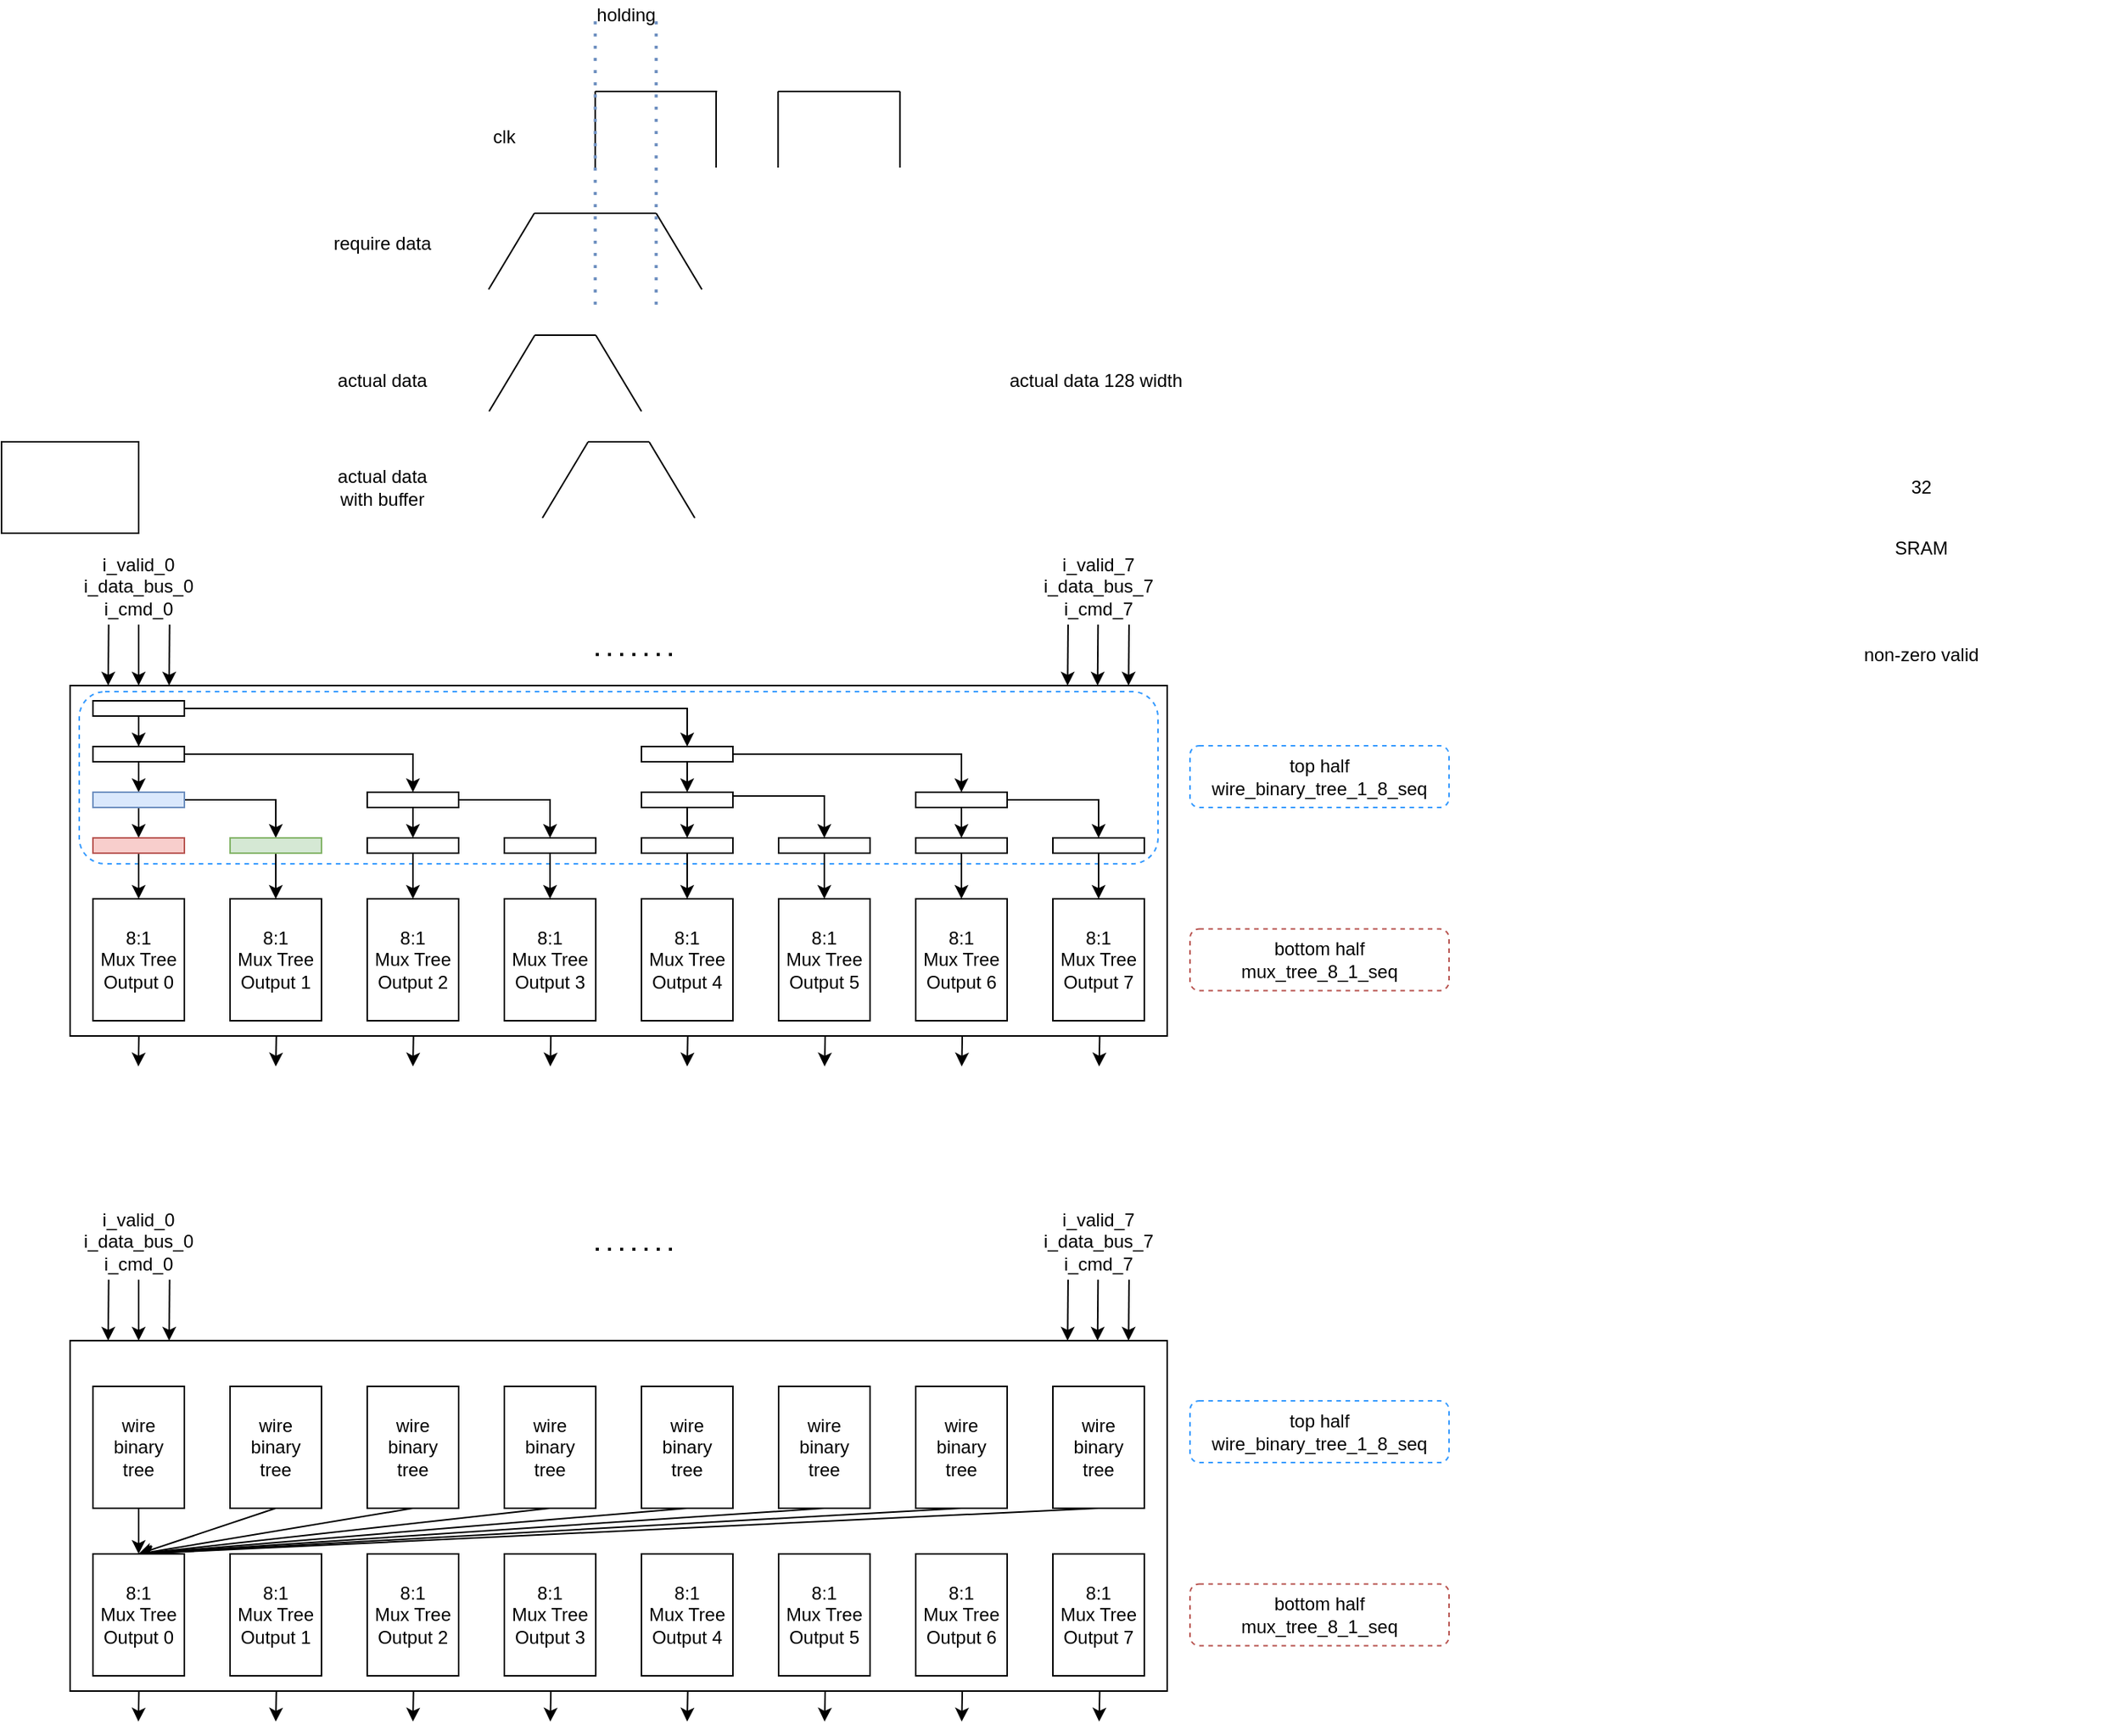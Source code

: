 <mxfile version="14.1.8" type="device"><diagram id="qTymU-8CE_nm2P4dr9qN" name="Page-1"><mxGraphModel dx="981" dy="1635" grid="1" gridSize="10" guides="1" tooltips="1" connect="1" arrows="1" fold="1" page="1" pageScale="1" pageWidth="850" pageHeight="1100" math="0" shadow="0"><root><mxCell id="0"/><mxCell id="1" parent="0"/><mxCell id="sUKqc1PdYbRRpmHrx_IQ-51" value="" style="rounded=0;whiteSpace=wrap;html=1;fillColor=none;" parent="1" vertex="1"><mxGeometry x="65" y="310" width="720" height="230" as="geometry"/></mxCell><mxCell id="sUKqc1PdYbRRpmHrx_IQ-62" value="" style="rounded=1;whiteSpace=wrap;html=1;fillColor=none;dashed=1;strokeColor=#3399FF;" parent="1" vertex="1"><mxGeometry x="71" y="314" width="708" height="113" as="geometry"/></mxCell><mxCell id="sUKqc1PdYbRRpmHrx_IQ-2" style="edgeStyle=orthogonalEdgeStyle;rounded=0;orthogonalLoop=1;jettySize=auto;html=1;entryX=0.5;entryY=0;entryDx=0;entryDy=0;" parent="1" source="sUKqc1PdYbRRpmHrx_IQ-1" target="sUKqc1PdYbRRpmHrx_IQ-3" edge="1"><mxGeometry relative="1" as="geometry"><mxPoint x="110" y="330" as="targetPoint"/></mxGeometry></mxCell><mxCell id="sUKqc1PdYbRRpmHrx_IQ-5" style="edgeStyle=orthogonalEdgeStyle;rounded=0;orthogonalLoop=1;jettySize=auto;html=1;entryX=0.5;entryY=0;entryDx=0;entryDy=0;" parent="1" source="sUKqc1PdYbRRpmHrx_IQ-1" target="sUKqc1PdYbRRpmHrx_IQ-4" edge="1"><mxGeometry relative="1" as="geometry"/></mxCell><mxCell id="sUKqc1PdYbRRpmHrx_IQ-1" value="" style="rounded=0;whiteSpace=wrap;html=1;" parent="1" vertex="1"><mxGeometry x="80" y="320" width="60" height="10" as="geometry"/></mxCell><mxCell id="sUKqc1PdYbRRpmHrx_IQ-22" style="edgeStyle=orthogonalEdgeStyle;rounded=0;orthogonalLoop=1;jettySize=auto;html=1;exitX=0.5;exitY=1;exitDx=0;exitDy=0;entryX=0.5;entryY=0;entryDx=0;entryDy=0;" parent="1" source="sUKqc1PdYbRRpmHrx_IQ-3" target="sUKqc1PdYbRRpmHrx_IQ-6" edge="1"><mxGeometry relative="1" as="geometry"/></mxCell><mxCell id="sUKqc1PdYbRRpmHrx_IQ-23" style="edgeStyle=orthogonalEdgeStyle;rounded=0;orthogonalLoop=1;jettySize=auto;html=1;exitX=1;exitY=0.5;exitDx=0;exitDy=0;entryX=0.5;entryY=0;entryDx=0;entryDy=0;" parent="1" source="sUKqc1PdYbRRpmHrx_IQ-3" target="sUKqc1PdYbRRpmHrx_IQ-10" edge="1"><mxGeometry relative="1" as="geometry"/></mxCell><mxCell id="sUKqc1PdYbRRpmHrx_IQ-3" value="" style="rounded=0;whiteSpace=wrap;html=1;" parent="1" vertex="1"><mxGeometry x="80" y="350" width="60" height="10" as="geometry"/></mxCell><mxCell id="sUKqc1PdYbRRpmHrx_IQ-24" style="edgeStyle=orthogonalEdgeStyle;rounded=0;orthogonalLoop=1;jettySize=auto;html=1;exitX=0.5;exitY=1;exitDx=0;exitDy=0;entryX=0.5;entryY=0;entryDx=0;entryDy=0;" parent="1" source="sUKqc1PdYbRRpmHrx_IQ-4" target="sUKqc1PdYbRRpmHrx_IQ-14" edge="1"><mxGeometry relative="1" as="geometry"/></mxCell><mxCell id="sUKqc1PdYbRRpmHrx_IQ-25" style="edgeStyle=orthogonalEdgeStyle;rounded=0;orthogonalLoop=1;jettySize=auto;html=1;exitX=1;exitY=0.5;exitDx=0;exitDy=0;" parent="1" source="sUKqc1PdYbRRpmHrx_IQ-4" target="sUKqc1PdYbRRpmHrx_IQ-18" edge="1"><mxGeometry relative="1" as="geometry"/></mxCell><mxCell id="sUKqc1PdYbRRpmHrx_IQ-4" value="" style="rounded=0;whiteSpace=wrap;html=1;" parent="1" vertex="1"><mxGeometry x="440" y="350" width="60" height="10" as="geometry"/></mxCell><mxCell id="sUKqc1PdYbRRpmHrx_IQ-26" style="edgeStyle=orthogonalEdgeStyle;rounded=0;orthogonalLoop=1;jettySize=auto;html=1;exitX=0.5;exitY=1;exitDx=0;exitDy=0;entryX=0.5;entryY=0;entryDx=0;entryDy=0;" parent="1" source="sUKqc1PdYbRRpmHrx_IQ-6" target="sUKqc1PdYbRRpmHrx_IQ-7" edge="1"><mxGeometry relative="1" as="geometry"/></mxCell><mxCell id="sUKqc1PdYbRRpmHrx_IQ-27" style="edgeStyle=orthogonalEdgeStyle;rounded=0;orthogonalLoop=1;jettySize=auto;html=1;exitX=1;exitY=0.5;exitDx=0;exitDy=0;entryX=0.5;entryY=0;entryDx=0;entryDy=0;" parent="1" source="sUKqc1PdYbRRpmHrx_IQ-6" target="sUKqc1PdYbRRpmHrx_IQ-9" edge="1"><mxGeometry relative="1" as="geometry"/></mxCell><mxCell id="sUKqc1PdYbRRpmHrx_IQ-6" value="" style="rounded=0;whiteSpace=wrap;html=1;fillColor=#dae8fc;strokeColor=#6c8ebf;" parent="1" vertex="1"><mxGeometry x="80" y="380" width="60" height="10" as="geometry"/></mxCell><mxCell id="sUKqc1PdYbRRpmHrx_IQ-43" style="edgeStyle=orthogonalEdgeStyle;rounded=0;orthogonalLoop=1;jettySize=auto;html=1;exitX=0.5;exitY=1;exitDx=0;exitDy=0;entryX=0.5;entryY=0;entryDx=0;entryDy=0;" parent="1" source="sUKqc1PdYbRRpmHrx_IQ-7" target="sUKqc1PdYbRRpmHrx_IQ-34" edge="1"><mxGeometry relative="1" as="geometry"/></mxCell><mxCell id="sUKqc1PdYbRRpmHrx_IQ-7" value="" style="rounded=0;whiteSpace=wrap;html=1;fillColor=#f8cecc;strokeColor=#b85450;" parent="1" vertex="1"><mxGeometry x="80" y="410" width="60" height="10" as="geometry"/></mxCell><mxCell id="sUKqc1PdYbRRpmHrx_IQ-44" style="edgeStyle=orthogonalEdgeStyle;rounded=0;orthogonalLoop=1;jettySize=auto;html=1;exitX=0.5;exitY=1;exitDx=0;exitDy=0;entryX=0.5;entryY=0;entryDx=0;entryDy=0;" parent="1" source="sUKqc1PdYbRRpmHrx_IQ-9" target="sUKqc1PdYbRRpmHrx_IQ-36" edge="1"><mxGeometry relative="1" as="geometry"/></mxCell><mxCell id="sUKqc1PdYbRRpmHrx_IQ-9" value="" style="rounded=0;whiteSpace=wrap;html=1;fillColor=#d5e8d4;strokeColor=#82b366;" parent="1" vertex="1"><mxGeometry x="170" y="410" width="60" height="10" as="geometry"/></mxCell><mxCell id="sUKqc1PdYbRRpmHrx_IQ-28" style="edgeStyle=orthogonalEdgeStyle;rounded=0;orthogonalLoop=1;jettySize=auto;html=1;exitX=0.5;exitY=1;exitDx=0;exitDy=0;entryX=0.5;entryY=0;entryDx=0;entryDy=0;" parent="1" source="sUKqc1PdYbRRpmHrx_IQ-10" target="sUKqc1PdYbRRpmHrx_IQ-11" edge="1"><mxGeometry relative="1" as="geometry"/></mxCell><mxCell id="sUKqc1PdYbRRpmHrx_IQ-29" style="edgeStyle=orthogonalEdgeStyle;rounded=0;orthogonalLoop=1;jettySize=auto;html=1;exitX=1;exitY=0.5;exitDx=0;exitDy=0;entryX=0.5;entryY=0;entryDx=0;entryDy=0;" parent="1" source="sUKqc1PdYbRRpmHrx_IQ-10" target="sUKqc1PdYbRRpmHrx_IQ-13" edge="1"><mxGeometry relative="1" as="geometry"/></mxCell><mxCell id="sUKqc1PdYbRRpmHrx_IQ-10" value="" style="rounded=0;whiteSpace=wrap;html=1;" parent="1" vertex="1"><mxGeometry x="260" y="380" width="60" height="10" as="geometry"/></mxCell><mxCell id="sUKqc1PdYbRRpmHrx_IQ-45" style="edgeStyle=orthogonalEdgeStyle;rounded=0;orthogonalLoop=1;jettySize=auto;html=1;exitX=0.5;exitY=1;exitDx=0;exitDy=0;entryX=0.5;entryY=0;entryDx=0;entryDy=0;" parent="1" source="sUKqc1PdYbRRpmHrx_IQ-11" target="sUKqc1PdYbRRpmHrx_IQ-37" edge="1"><mxGeometry relative="1" as="geometry"/></mxCell><mxCell id="sUKqc1PdYbRRpmHrx_IQ-11" value="" style="rounded=0;whiteSpace=wrap;html=1;" parent="1" vertex="1"><mxGeometry x="260" y="410" width="60" height="10" as="geometry"/></mxCell><mxCell id="sUKqc1PdYbRRpmHrx_IQ-46" style="edgeStyle=orthogonalEdgeStyle;rounded=0;orthogonalLoop=1;jettySize=auto;html=1;exitX=0.5;exitY=1;exitDx=0;exitDy=0;entryX=0.5;entryY=0;entryDx=0;entryDy=0;" parent="1" source="sUKqc1PdYbRRpmHrx_IQ-13" target="sUKqc1PdYbRRpmHrx_IQ-38" edge="1"><mxGeometry relative="1" as="geometry"/></mxCell><mxCell id="sUKqc1PdYbRRpmHrx_IQ-13" value="" style="rounded=0;whiteSpace=wrap;html=1;" parent="1" vertex="1"><mxGeometry x="350" y="410" width="60" height="10" as="geometry"/></mxCell><mxCell id="sUKqc1PdYbRRpmHrx_IQ-30" style="edgeStyle=orthogonalEdgeStyle;rounded=0;orthogonalLoop=1;jettySize=auto;html=1;exitX=0.5;exitY=1;exitDx=0;exitDy=0;entryX=0.5;entryY=0;entryDx=0;entryDy=0;" parent="1" source="sUKqc1PdYbRRpmHrx_IQ-14" target="sUKqc1PdYbRRpmHrx_IQ-15" edge="1"><mxGeometry relative="1" as="geometry"/></mxCell><mxCell id="sUKqc1PdYbRRpmHrx_IQ-31" style="edgeStyle=orthogonalEdgeStyle;rounded=0;orthogonalLoop=1;jettySize=auto;html=1;exitX=1;exitY=0.25;exitDx=0;exitDy=0;entryX=0.5;entryY=0;entryDx=0;entryDy=0;" parent="1" source="sUKqc1PdYbRRpmHrx_IQ-14" target="sUKqc1PdYbRRpmHrx_IQ-17" edge="1"><mxGeometry relative="1" as="geometry"/></mxCell><mxCell id="sUKqc1PdYbRRpmHrx_IQ-14" value="" style="rounded=0;whiteSpace=wrap;html=1;" parent="1" vertex="1"><mxGeometry x="440" y="380" width="60" height="10" as="geometry"/></mxCell><mxCell id="sUKqc1PdYbRRpmHrx_IQ-47" style="edgeStyle=orthogonalEdgeStyle;rounded=0;orthogonalLoop=1;jettySize=auto;html=1;exitX=0.5;exitY=1;exitDx=0;exitDy=0;entryX=0.5;entryY=0;entryDx=0;entryDy=0;" parent="1" source="sUKqc1PdYbRRpmHrx_IQ-15" target="sUKqc1PdYbRRpmHrx_IQ-39" edge="1"><mxGeometry relative="1" as="geometry"/></mxCell><mxCell id="sUKqc1PdYbRRpmHrx_IQ-15" value="" style="rounded=0;whiteSpace=wrap;html=1;" parent="1" vertex="1"><mxGeometry x="440" y="410" width="60" height="10" as="geometry"/></mxCell><mxCell id="sUKqc1PdYbRRpmHrx_IQ-48" style="edgeStyle=orthogonalEdgeStyle;rounded=0;orthogonalLoop=1;jettySize=auto;html=1;exitX=0.5;exitY=1;exitDx=0;exitDy=0;entryX=0.5;entryY=0;entryDx=0;entryDy=0;" parent="1" source="sUKqc1PdYbRRpmHrx_IQ-17" target="sUKqc1PdYbRRpmHrx_IQ-40" edge="1"><mxGeometry relative="1" as="geometry"/></mxCell><mxCell id="sUKqc1PdYbRRpmHrx_IQ-17" value="" style="rounded=0;whiteSpace=wrap;html=1;" parent="1" vertex="1"><mxGeometry x="530" y="410" width="60" height="10" as="geometry"/></mxCell><mxCell id="sUKqc1PdYbRRpmHrx_IQ-32" style="edgeStyle=orthogonalEdgeStyle;rounded=0;orthogonalLoop=1;jettySize=auto;html=1;exitX=0.5;exitY=1;exitDx=0;exitDy=0;entryX=0.5;entryY=0;entryDx=0;entryDy=0;" parent="1" source="sUKqc1PdYbRRpmHrx_IQ-18" target="sUKqc1PdYbRRpmHrx_IQ-19" edge="1"><mxGeometry relative="1" as="geometry"/></mxCell><mxCell id="sUKqc1PdYbRRpmHrx_IQ-33" style="edgeStyle=orthogonalEdgeStyle;rounded=0;orthogonalLoop=1;jettySize=auto;html=1;exitX=1;exitY=0.5;exitDx=0;exitDy=0;entryX=0.5;entryY=0;entryDx=0;entryDy=0;" parent="1" source="sUKqc1PdYbRRpmHrx_IQ-18" target="sUKqc1PdYbRRpmHrx_IQ-21" edge="1"><mxGeometry relative="1" as="geometry"/></mxCell><mxCell id="sUKqc1PdYbRRpmHrx_IQ-18" value="" style="rounded=0;whiteSpace=wrap;html=1;" parent="1" vertex="1"><mxGeometry x="620" y="380" width="60" height="10" as="geometry"/></mxCell><mxCell id="sUKqc1PdYbRRpmHrx_IQ-49" style="edgeStyle=orthogonalEdgeStyle;rounded=0;orthogonalLoop=1;jettySize=auto;html=1;exitX=0.5;exitY=1;exitDx=0;exitDy=0;entryX=0.5;entryY=0;entryDx=0;entryDy=0;" parent="1" source="sUKqc1PdYbRRpmHrx_IQ-19" target="sUKqc1PdYbRRpmHrx_IQ-41" edge="1"><mxGeometry relative="1" as="geometry"/></mxCell><mxCell id="sUKqc1PdYbRRpmHrx_IQ-19" value="" style="rounded=0;whiteSpace=wrap;html=1;" parent="1" vertex="1"><mxGeometry x="620" y="410" width="60" height="10" as="geometry"/></mxCell><mxCell id="sUKqc1PdYbRRpmHrx_IQ-50" style="edgeStyle=orthogonalEdgeStyle;rounded=0;orthogonalLoop=1;jettySize=auto;html=1;exitX=0.5;exitY=1;exitDx=0;exitDy=0;entryX=0.5;entryY=0;entryDx=0;entryDy=0;" parent="1" source="sUKqc1PdYbRRpmHrx_IQ-21" target="sUKqc1PdYbRRpmHrx_IQ-42" edge="1"><mxGeometry relative="1" as="geometry"/></mxCell><mxCell id="sUKqc1PdYbRRpmHrx_IQ-21" value="" style="rounded=0;whiteSpace=wrap;html=1;" parent="1" vertex="1"><mxGeometry x="710" y="410" width="60" height="10" as="geometry"/></mxCell><mxCell id="sUKqc1PdYbRRpmHrx_IQ-34" value="8:1&lt;br&gt;Mux Tree&lt;br&gt;Output 0" style="rounded=0;whiteSpace=wrap;html=1;" parent="1" vertex="1"><mxGeometry x="80" y="450" width="60" height="80" as="geometry"/></mxCell><mxCell id="sUKqc1PdYbRRpmHrx_IQ-36" value="8:1&lt;br&gt;Mux Tree&lt;br&gt;Output 1" style="rounded=0;whiteSpace=wrap;html=1;" parent="1" vertex="1"><mxGeometry x="170" y="450" width="60" height="80" as="geometry"/></mxCell><mxCell id="sUKqc1PdYbRRpmHrx_IQ-37" value="8:1&lt;br&gt;Mux Tree&lt;br&gt;Output 2" style="rounded=0;whiteSpace=wrap;html=1;" parent="1" vertex="1"><mxGeometry x="260" y="450" width="60" height="80" as="geometry"/></mxCell><mxCell id="sUKqc1PdYbRRpmHrx_IQ-38" value="8:1&lt;br&gt;Mux Tree&lt;br&gt;Output 3" style="rounded=0;whiteSpace=wrap;html=1;" parent="1" vertex="1"><mxGeometry x="350" y="450" width="60" height="80" as="geometry"/></mxCell><mxCell id="sUKqc1PdYbRRpmHrx_IQ-39" value="8:1&lt;br&gt;Mux Tree&lt;br&gt;Output 4" style="rounded=0;whiteSpace=wrap;html=1;" parent="1" vertex="1"><mxGeometry x="440" y="450" width="60" height="80" as="geometry"/></mxCell><mxCell id="sUKqc1PdYbRRpmHrx_IQ-40" value="8:1&lt;br&gt;Mux Tree&lt;br&gt;Output 5" style="rounded=0;whiteSpace=wrap;html=1;" parent="1" vertex="1"><mxGeometry x="530" y="450" width="60" height="80" as="geometry"/></mxCell><mxCell id="sUKqc1PdYbRRpmHrx_IQ-41" value="8:1&lt;br&gt;Mux Tree&lt;br&gt;Output 6" style="rounded=0;whiteSpace=wrap;html=1;" parent="1" vertex="1"><mxGeometry x="620" y="450" width="60" height="80" as="geometry"/></mxCell><mxCell id="sUKqc1PdYbRRpmHrx_IQ-42" value="8:1&lt;br&gt;Mux Tree&lt;br&gt;Output 7" style="rounded=0;whiteSpace=wrap;html=1;" parent="1" vertex="1"><mxGeometry x="710" y="450" width="60" height="80" as="geometry"/></mxCell><mxCell id="sUKqc1PdYbRRpmHrx_IQ-52" value="" style="endArrow=classic;html=1;exitX=0.5;exitY=1;exitDx=0;exitDy=0;" parent="1" source="sUKqc1PdYbRRpmHrx_IQ-59" edge="1"><mxGeometry width="50" height="50" relative="1" as="geometry"><mxPoint x="110" y="268" as="sourcePoint"/><mxPoint x="110" y="310" as="targetPoint"/></mxGeometry></mxCell><mxCell id="sUKqc1PdYbRRpmHrx_IQ-53" value="" style="endArrow=classic;html=1;entryX=0.069;entryY=0;entryDx=0;entryDy=0;entryPerimeter=0;" parent="1" edge="1"><mxGeometry width="50" height="50" relative="1" as="geometry"><mxPoint x="130.32" y="270" as="sourcePoint"/><mxPoint x="130.0" y="310" as="targetPoint"/></mxGeometry></mxCell><mxCell id="sUKqc1PdYbRRpmHrx_IQ-54" value="" style="endArrow=classic;html=1;" parent="1" edge="1"><mxGeometry width="50" height="50" relative="1" as="geometry"><mxPoint x="90.32" y="270" as="sourcePoint"/><mxPoint x="90" y="310" as="targetPoint"/></mxGeometry></mxCell><mxCell id="sUKqc1PdYbRRpmHrx_IQ-55" value="" style="endArrow=none;dashed=1;html=1;dashPattern=1 3;strokeWidth=2;" parent="1" edge="1"><mxGeometry width="50" height="50" relative="1" as="geometry"><mxPoint x="410" y="289.66" as="sourcePoint"/><mxPoint x="460" y="289.66" as="targetPoint"/></mxGeometry></mxCell><mxCell id="sUKqc1PdYbRRpmHrx_IQ-56" value="" style="endArrow=classic;html=1;entryX=0.069;entryY=0;entryDx=0;entryDy=0;entryPerimeter=0;" parent="1" edge="1"><mxGeometry width="50" height="50" relative="1" as="geometry"><mxPoint x="739.66" y="270" as="sourcePoint"/><mxPoint x="739.34" y="310" as="targetPoint"/></mxGeometry></mxCell><mxCell id="sUKqc1PdYbRRpmHrx_IQ-57" value="" style="endArrow=classic;html=1;entryX=0.069;entryY=0;entryDx=0;entryDy=0;entryPerimeter=0;" parent="1" edge="1"><mxGeometry width="50" height="50" relative="1" as="geometry"><mxPoint x="759.98" y="270" as="sourcePoint"/><mxPoint x="759.66" y="310" as="targetPoint"/></mxGeometry></mxCell><mxCell id="sUKqc1PdYbRRpmHrx_IQ-58" value="" style="endArrow=classic;html=1;entryX=0.069;entryY=0;entryDx=0;entryDy=0;entryPerimeter=0;" parent="1" edge="1"><mxGeometry width="50" height="50" relative="1" as="geometry"><mxPoint x="719.98" y="270" as="sourcePoint"/><mxPoint x="719.66" y="310" as="targetPoint"/></mxGeometry></mxCell><mxCell id="sUKqc1PdYbRRpmHrx_IQ-59" value="i_valid_0&lt;br&gt;i_data_bus_0&lt;br&gt;i_cmd_0" style="text;html=1;strokeColor=none;fillColor=none;align=center;verticalAlign=middle;whiteSpace=wrap;rounded=0;" parent="1" vertex="1"><mxGeometry x="70" y="220" width="80" height="50" as="geometry"/></mxCell><mxCell id="sUKqc1PdYbRRpmHrx_IQ-60" value="i_valid_7&lt;br&gt;i_data_bus_7&lt;br&gt;i_cmd_7" style="text;html=1;strokeColor=none;fillColor=none;align=center;verticalAlign=middle;whiteSpace=wrap;rounded=0;" parent="1" vertex="1"><mxGeometry x="700" y="220" width="80" height="50" as="geometry"/></mxCell><mxCell id="sUKqc1PdYbRRpmHrx_IQ-64" value="top half&lt;br&gt;wire_binary_tree_1_8_seq" style="rounded=1;whiteSpace=wrap;html=1;dashed=1;strokeColor=#3399FF;fillColor=none;" parent="1" vertex="1"><mxGeometry x="800" y="349.5" width="170" height="40.5" as="geometry"/></mxCell><mxCell id="sUKqc1PdYbRRpmHrx_IQ-65" value="bottom half&lt;br&gt;mux_tree_8_1_seq" style="rounded=1;whiteSpace=wrap;html=1;dashed=1;strokeColor=#b85450;fillColor=none;" parent="1" vertex="1"><mxGeometry x="800" y="469.75" width="170" height="40.5" as="geometry"/></mxCell><mxCell id="sUKqc1PdYbRRpmHrx_IQ-67" value="" style="endArrow=classic;html=1;exitX=0.188;exitY=1;exitDx=0;exitDy=0;exitPerimeter=0;" parent="1" source="sUKqc1PdYbRRpmHrx_IQ-51" edge="1"><mxGeometry width="50" height="50" relative="1" as="geometry"><mxPoint x="200" y="550" as="sourcePoint"/><mxPoint x="200" y="560" as="targetPoint"/></mxGeometry></mxCell><mxCell id="sUKqc1PdYbRRpmHrx_IQ-71" value="" style="endArrow=classic;html=1;exitX=0.188;exitY=1;exitDx=0;exitDy=0;exitPerimeter=0;" parent="1" edge="1"><mxGeometry width="50" height="50" relative="1" as="geometry"><mxPoint x="110.18" y="540" as="sourcePoint"/><mxPoint x="109.82" y="560" as="targetPoint"/></mxGeometry></mxCell><mxCell id="sUKqc1PdYbRRpmHrx_IQ-72" value="" style="endArrow=classic;html=1;exitX=0.188;exitY=1;exitDx=0;exitDy=0;exitPerimeter=0;" parent="1" edge="1"><mxGeometry width="50" height="50" relative="1" as="geometry"><mxPoint x="380.54" y="540" as="sourcePoint"/><mxPoint x="380.18" y="560" as="targetPoint"/></mxGeometry></mxCell><mxCell id="sUKqc1PdYbRRpmHrx_IQ-73" value="" style="endArrow=classic;html=1;exitX=0.188;exitY=1;exitDx=0;exitDy=0;exitPerimeter=0;" parent="1" edge="1"><mxGeometry width="50" height="50" relative="1" as="geometry"><mxPoint x="290.36" y="540" as="sourcePoint"/><mxPoint x="290.0" y="560" as="targetPoint"/></mxGeometry></mxCell><mxCell id="sUKqc1PdYbRRpmHrx_IQ-74" value="" style="endArrow=classic;html=1;exitX=0.188;exitY=1;exitDx=0;exitDy=0;exitPerimeter=0;" parent="1" edge="1"><mxGeometry width="50" height="50" relative="1" as="geometry"><mxPoint x="560.54" y="540" as="sourcePoint"/><mxPoint x="560.18" y="560" as="targetPoint"/></mxGeometry></mxCell><mxCell id="sUKqc1PdYbRRpmHrx_IQ-75" value="" style="endArrow=classic;html=1;exitX=0.188;exitY=1;exitDx=0;exitDy=0;exitPerimeter=0;" parent="1" edge="1"><mxGeometry width="50" height="50" relative="1" as="geometry"><mxPoint x="470.36" y="540" as="sourcePoint"/><mxPoint x="470.0" y="560" as="targetPoint"/></mxGeometry></mxCell><mxCell id="sUKqc1PdYbRRpmHrx_IQ-76" value="" style="endArrow=classic;html=1;exitX=0.188;exitY=1;exitDx=0;exitDy=0;exitPerimeter=0;" parent="1" edge="1"><mxGeometry width="50" height="50" relative="1" as="geometry"><mxPoint x="740.72" y="540" as="sourcePoint"/><mxPoint x="740.36" y="560" as="targetPoint"/></mxGeometry></mxCell><mxCell id="sUKqc1PdYbRRpmHrx_IQ-77" value="" style="endArrow=classic;html=1;exitX=0.188;exitY=1;exitDx=0;exitDy=0;exitPerimeter=0;" parent="1" edge="1"><mxGeometry width="50" height="50" relative="1" as="geometry"><mxPoint x="650.54" y="540" as="sourcePoint"/><mxPoint x="650.18" y="560" as="targetPoint"/></mxGeometry></mxCell><mxCell id="sUKqc1PdYbRRpmHrx_IQ-78" value="" style="rounded=0;whiteSpace=wrap;html=1;fillColor=none;" parent="1" vertex="1"><mxGeometry x="65" y="740" width="720" height="230" as="geometry"/></mxCell><mxCell id="sUKqc1PdYbRRpmHrx_IQ-92" style="edgeStyle=orthogonalEdgeStyle;rounded=0;orthogonalLoop=1;jettySize=auto;html=1;exitX=0.5;exitY=1;exitDx=0;exitDy=0;entryX=0.5;entryY=0;entryDx=0;entryDy=0;" parent="1" target="sUKqc1PdYbRRpmHrx_IQ-117" edge="1"><mxGeometry relative="1" as="geometry"><mxPoint x="110" y="850" as="sourcePoint"/></mxGeometry></mxCell><mxCell id="sUKqc1PdYbRRpmHrx_IQ-94" style="rounded=0;orthogonalLoop=1;jettySize=auto;html=1;exitX=0.5;exitY=1;exitDx=0;exitDy=0;entryX=0.5;entryY=0;entryDx=0;entryDy=0;" parent="1" target="sUKqc1PdYbRRpmHrx_IQ-117" edge="1"><mxGeometry relative="1" as="geometry"><mxPoint x="200" y="850" as="sourcePoint"/></mxGeometry></mxCell><mxCell id="sUKqc1PdYbRRpmHrx_IQ-99" style="rounded=0;orthogonalLoop=1;jettySize=auto;html=1;exitX=0.5;exitY=1;exitDx=0;exitDy=0;entryX=0.5;entryY=0;entryDx=0;entryDy=0;" parent="1" target="sUKqc1PdYbRRpmHrx_IQ-117" edge="1"><mxGeometry relative="1" as="geometry"><mxPoint x="290" y="850" as="sourcePoint"/></mxGeometry></mxCell><mxCell id="sUKqc1PdYbRRpmHrx_IQ-101" style="rounded=0;orthogonalLoop=1;jettySize=auto;html=1;exitX=0.5;exitY=1;exitDx=0;exitDy=0;entryX=0.5;entryY=0;entryDx=0;entryDy=0;" parent="1" target="sUKqc1PdYbRRpmHrx_IQ-117" edge="1"><mxGeometry relative="1" as="geometry"><mxPoint x="380" y="850" as="sourcePoint"/></mxGeometry></mxCell><mxCell id="sUKqc1PdYbRRpmHrx_IQ-106" style="rounded=0;orthogonalLoop=1;jettySize=auto;html=1;exitX=0.5;exitY=1;exitDx=0;exitDy=0;entryX=0.5;entryY=0;entryDx=0;entryDy=0;" parent="1" target="sUKqc1PdYbRRpmHrx_IQ-117" edge="1"><mxGeometry relative="1" as="geometry"><mxPoint x="470" y="850" as="sourcePoint"/></mxGeometry></mxCell><mxCell id="sUKqc1PdYbRRpmHrx_IQ-108" style="rounded=0;orthogonalLoop=1;jettySize=auto;html=1;exitX=0.5;exitY=1;exitDx=0;exitDy=0;entryX=0.5;entryY=0;entryDx=0;entryDy=0;" parent="1" target="sUKqc1PdYbRRpmHrx_IQ-117" edge="1"><mxGeometry relative="1" as="geometry"><mxPoint x="560" y="850" as="sourcePoint"/></mxGeometry></mxCell><mxCell id="sUKqc1PdYbRRpmHrx_IQ-113" style="rounded=0;orthogonalLoop=1;jettySize=auto;html=1;exitX=0.5;exitY=1;exitDx=0;exitDy=0;entryX=0.5;entryY=0;entryDx=0;entryDy=0;" parent="1" target="sUKqc1PdYbRRpmHrx_IQ-117" edge="1"><mxGeometry relative="1" as="geometry"><mxPoint x="650" y="850" as="sourcePoint"/></mxGeometry></mxCell><mxCell id="sUKqc1PdYbRRpmHrx_IQ-115" style="rounded=0;orthogonalLoop=1;jettySize=auto;html=1;exitX=0.5;exitY=1;exitDx=0;exitDy=0;entryX=0.5;entryY=0;entryDx=0;entryDy=0;" parent="1" target="sUKqc1PdYbRRpmHrx_IQ-117" edge="1"><mxGeometry relative="1" as="geometry"><mxPoint x="740" y="850" as="sourcePoint"/></mxGeometry></mxCell><mxCell id="sUKqc1PdYbRRpmHrx_IQ-117" value="8:1&lt;br&gt;Mux Tree&lt;br&gt;Output 0" style="rounded=0;whiteSpace=wrap;html=1;" parent="1" vertex="1"><mxGeometry x="80" y="880" width="60" height="80" as="geometry"/></mxCell><mxCell id="sUKqc1PdYbRRpmHrx_IQ-118" value="8:1&lt;br&gt;Mux Tree&lt;br&gt;Output 1" style="rounded=0;whiteSpace=wrap;html=1;" parent="1" vertex="1"><mxGeometry x="170" y="880" width="60" height="80" as="geometry"/></mxCell><mxCell id="sUKqc1PdYbRRpmHrx_IQ-119" value="8:1&lt;br&gt;Mux Tree&lt;br&gt;Output 2" style="rounded=0;whiteSpace=wrap;html=1;" parent="1" vertex="1"><mxGeometry x="260" y="880" width="60" height="80" as="geometry"/></mxCell><mxCell id="sUKqc1PdYbRRpmHrx_IQ-120" value="8:1&lt;br&gt;Mux Tree&lt;br&gt;Output 3" style="rounded=0;whiteSpace=wrap;html=1;" parent="1" vertex="1"><mxGeometry x="350" y="880" width="60" height="80" as="geometry"/></mxCell><mxCell id="sUKqc1PdYbRRpmHrx_IQ-121" value="8:1&lt;br&gt;Mux Tree&lt;br&gt;Output 4" style="rounded=0;whiteSpace=wrap;html=1;" parent="1" vertex="1"><mxGeometry x="440" y="880" width="60" height="80" as="geometry"/></mxCell><mxCell id="sUKqc1PdYbRRpmHrx_IQ-122" value="8:1&lt;br&gt;Mux Tree&lt;br&gt;Output 5" style="rounded=0;whiteSpace=wrap;html=1;" parent="1" vertex="1"><mxGeometry x="530" y="880" width="60" height="80" as="geometry"/></mxCell><mxCell id="sUKqc1PdYbRRpmHrx_IQ-123" value="8:1&lt;br&gt;Mux Tree&lt;br&gt;Output 6" style="rounded=0;whiteSpace=wrap;html=1;" parent="1" vertex="1"><mxGeometry x="620" y="880" width="60" height="80" as="geometry"/></mxCell><mxCell id="sUKqc1PdYbRRpmHrx_IQ-124" value="8:1&lt;br&gt;Mux Tree&lt;br&gt;Output 7" style="rounded=0;whiteSpace=wrap;html=1;" parent="1" vertex="1"><mxGeometry x="710" y="880" width="60" height="80" as="geometry"/></mxCell><mxCell id="sUKqc1PdYbRRpmHrx_IQ-125" value="" style="endArrow=classic;html=1;exitX=0.5;exitY=1;exitDx=0;exitDy=0;" parent="1" source="sUKqc1PdYbRRpmHrx_IQ-132" edge="1"><mxGeometry width="50" height="50" relative="1" as="geometry"><mxPoint x="110" y="698" as="sourcePoint"/><mxPoint x="110" y="740" as="targetPoint"/></mxGeometry></mxCell><mxCell id="sUKqc1PdYbRRpmHrx_IQ-126" value="" style="endArrow=classic;html=1;entryX=0.069;entryY=0;entryDx=0;entryDy=0;entryPerimeter=0;" parent="1" edge="1"><mxGeometry width="50" height="50" relative="1" as="geometry"><mxPoint x="130.32" y="700" as="sourcePoint"/><mxPoint x="130" y="740" as="targetPoint"/></mxGeometry></mxCell><mxCell id="sUKqc1PdYbRRpmHrx_IQ-127" value="" style="endArrow=classic;html=1;" parent="1" edge="1"><mxGeometry width="50" height="50" relative="1" as="geometry"><mxPoint x="90.32" y="700" as="sourcePoint"/><mxPoint x="90" y="740" as="targetPoint"/></mxGeometry></mxCell><mxCell id="sUKqc1PdYbRRpmHrx_IQ-128" value="" style="endArrow=none;dashed=1;html=1;dashPattern=1 3;strokeWidth=2;" parent="1" edge="1"><mxGeometry width="50" height="50" relative="1" as="geometry"><mxPoint x="410" y="680" as="sourcePoint"/><mxPoint x="460" y="680" as="targetPoint"/></mxGeometry></mxCell><mxCell id="sUKqc1PdYbRRpmHrx_IQ-129" value="" style="endArrow=classic;html=1;entryX=0.069;entryY=0;entryDx=0;entryDy=0;entryPerimeter=0;" parent="1" edge="1"><mxGeometry width="50" height="50" relative="1" as="geometry"><mxPoint x="739.66" y="700" as="sourcePoint"/><mxPoint x="739.34" y="740" as="targetPoint"/></mxGeometry></mxCell><mxCell id="sUKqc1PdYbRRpmHrx_IQ-130" value="" style="endArrow=classic;html=1;entryX=0.069;entryY=0;entryDx=0;entryDy=0;entryPerimeter=0;" parent="1" edge="1"><mxGeometry width="50" height="50" relative="1" as="geometry"><mxPoint x="759.98" y="700" as="sourcePoint"/><mxPoint x="759.66" y="740" as="targetPoint"/></mxGeometry></mxCell><mxCell id="sUKqc1PdYbRRpmHrx_IQ-131" value="" style="endArrow=classic;html=1;entryX=0.069;entryY=0;entryDx=0;entryDy=0;entryPerimeter=0;" parent="1" edge="1"><mxGeometry width="50" height="50" relative="1" as="geometry"><mxPoint x="719.98" y="700" as="sourcePoint"/><mxPoint x="719.66" y="740" as="targetPoint"/></mxGeometry></mxCell><mxCell id="sUKqc1PdYbRRpmHrx_IQ-132" value="i_valid_0&lt;br&gt;i_data_bus_0&lt;br&gt;i_cmd_0" style="text;html=1;strokeColor=none;fillColor=none;align=center;verticalAlign=middle;whiteSpace=wrap;rounded=0;" parent="1" vertex="1"><mxGeometry x="70" y="650" width="80" height="50" as="geometry"/></mxCell><mxCell id="sUKqc1PdYbRRpmHrx_IQ-133" value="i_valid_7&lt;br&gt;i_data_bus_7&lt;br&gt;i_cmd_7" style="text;html=1;strokeColor=none;fillColor=none;align=center;verticalAlign=middle;whiteSpace=wrap;rounded=0;" parent="1" vertex="1"><mxGeometry x="700" y="650" width="80" height="50" as="geometry"/></mxCell><mxCell id="sUKqc1PdYbRRpmHrx_IQ-134" value="top half&lt;br&gt;wire_binary_tree_1_8_seq" style="rounded=1;whiteSpace=wrap;html=1;dashed=1;strokeColor=#3399FF;fillColor=none;" parent="1" vertex="1"><mxGeometry x="800" y="779.5" width="170" height="40.5" as="geometry"/></mxCell><mxCell id="sUKqc1PdYbRRpmHrx_IQ-135" value="bottom half&lt;br&gt;mux_tree_8_1_seq" style="rounded=1;whiteSpace=wrap;html=1;dashed=1;strokeColor=#b85450;fillColor=none;" parent="1" vertex="1"><mxGeometry x="800" y="899.75" width="170" height="40.5" as="geometry"/></mxCell><mxCell id="sUKqc1PdYbRRpmHrx_IQ-136" value="" style="endArrow=classic;html=1;exitX=0.188;exitY=1;exitDx=0;exitDy=0;exitPerimeter=0;" parent="1" source="sUKqc1PdYbRRpmHrx_IQ-78" edge="1"><mxGeometry width="50" height="50" relative="1" as="geometry"><mxPoint x="200" y="980" as="sourcePoint"/><mxPoint x="200" y="990" as="targetPoint"/></mxGeometry></mxCell><mxCell id="sUKqc1PdYbRRpmHrx_IQ-137" value="" style="endArrow=classic;html=1;exitX=0.188;exitY=1;exitDx=0;exitDy=0;exitPerimeter=0;" parent="1" edge="1"><mxGeometry width="50" height="50" relative="1" as="geometry"><mxPoint x="110.18" y="970" as="sourcePoint"/><mxPoint x="109.82" y="990" as="targetPoint"/></mxGeometry></mxCell><mxCell id="sUKqc1PdYbRRpmHrx_IQ-138" value="" style="endArrow=classic;html=1;exitX=0.188;exitY=1;exitDx=0;exitDy=0;exitPerimeter=0;" parent="1" edge="1"><mxGeometry width="50" height="50" relative="1" as="geometry"><mxPoint x="380.54" y="970" as="sourcePoint"/><mxPoint x="380.18" y="990" as="targetPoint"/></mxGeometry></mxCell><mxCell id="sUKqc1PdYbRRpmHrx_IQ-139" value="" style="endArrow=classic;html=1;exitX=0.188;exitY=1;exitDx=0;exitDy=0;exitPerimeter=0;" parent="1" edge="1"><mxGeometry width="50" height="50" relative="1" as="geometry"><mxPoint x="290.36" y="970" as="sourcePoint"/><mxPoint x="290" y="990" as="targetPoint"/></mxGeometry></mxCell><mxCell id="sUKqc1PdYbRRpmHrx_IQ-140" value="" style="endArrow=classic;html=1;exitX=0.188;exitY=1;exitDx=0;exitDy=0;exitPerimeter=0;" parent="1" edge="1"><mxGeometry width="50" height="50" relative="1" as="geometry"><mxPoint x="560.54" y="970" as="sourcePoint"/><mxPoint x="560.18" y="990" as="targetPoint"/></mxGeometry></mxCell><mxCell id="sUKqc1PdYbRRpmHrx_IQ-141" value="" style="endArrow=classic;html=1;exitX=0.188;exitY=1;exitDx=0;exitDy=0;exitPerimeter=0;" parent="1" edge="1"><mxGeometry width="50" height="50" relative="1" as="geometry"><mxPoint x="470.36" y="970" as="sourcePoint"/><mxPoint x="470" y="990" as="targetPoint"/></mxGeometry></mxCell><mxCell id="sUKqc1PdYbRRpmHrx_IQ-142" value="" style="endArrow=classic;html=1;exitX=0.188;exitY=1;exitDx=0;exitDy=0;exitPerimeter=0;" parent="1" edge="1"><mxGeometry width="50" height="50" relative="1" as="geometry"><mxPoint x="740.72" y="970" as="sourcePoint"/><mxPoint x="740.36" y="990" as="targetPoint"/></mxGeometry></mxCell><mxCell id="sUKqc1PdYbRRpmHrx_IQ-143" value="" style="endArrow=classic;html=1;exitX=0.188;exitY=1;exitDx=0;exitDy=0;exitPerimeter=0;" parent="1" edge="1"><mxGeometry width="50" height="50" relative="1" as="geometry"><mxPoint x="650.54" y="970" as="sourcePoint"/><mxPoint x="650.18" y="990" as="targetPoint"/></mxGeometry></mxCell><mxCell id="sUKqc1PdYbRRpmHrx_IQ-144" value="wire&lt;br&gt;binary&lt;br&gt;tree" style="rounded=0;whiteSpace=wrap;html=1;" parent="1" vertex="1"><mxGeometry x="80" y="770" width="60" height="80" as="geometry"/></mxCell><mxCell id="sUKqc1PdYbRRpmHrx_IQ-145" value="wire&lt;br&gt;binary&lt;br&gt;tree" style="rounded=0;whiteSpace=wrap;html=1;" parent="1" vertex="1"><mxGeometry x="170" y="770" width="60" height="80" as="geometry"/></mxCell><mxCell id="sUKqc1PdYbRRpmHrx_IQ-146" value="wire&lt;br&gt;binary&lt;br&gt;tree" style="rounded=0;whiteSpace=wrap;html=1;" parent="1" vertex="1"><mxGeometry x="260" y="770" width="60" height="80" as="geometry"/></mxCell><mxCell id="sUKqc1PdYbRRpmHrx_IQ-147" value="wire&lt;br&gt;binary&lt;br&gt;tree" style="rounded=0;whiteSpace=wrap;html=1;" parent="1" vertex="1"><mxGeometry x="350" y="770" width="60" height="80" as="geometry"/></mxCell><mxCell id="sUKqc1PdYbRRpmHrx_IQ-148" value="wire&lt;br&gt;binary&lt;br&gt;tree" style="rounded=0;whiteSpace=wrap;html=1;" parent="1" vertex="1"><mxGeometry x="440" y="770" width="60" height="80" as="geometry"/></mxCell><mxCell id="sUKqc1PdYbRRpmHrx_IQ-149" value="wire&lt;br&gt;binary&lt;br&gt;tree" style="rounded=0;whiteSpace=wrap;html=1;" parent="1" vertex="1"><mxGeometry x="530" y="770" width="60" height="80" as="geometry"/></mxCell><mxCell id="sUKqc1PdYbRRpmHrx_IQ-150" value="wire&lt;br&gt;binary&lt;br&gt;tree" style="rounded=0;whiteSpace=wrap;html=1;" parent="1" vertex="1"><mxGeometry x="620" y="770" width="60" height="80" as="geometry"/></mxCell><mxCell id="sUKqc1PdYbRRpmHrx_IQ-151" value="wire&lt;br&gt;binary&lt;br&gt;tree" style="rounded=0;whiteSpace=wrap;html=1;" parent="1" vertex="1"><mxGeometry x="710" y="770" width="60" height="80" as="geometry"/></mxCell><mxCell id="gVHDsPJpxDOvdTUr6kDi-1" value="32" style="text;html=1;strokeColor=none;fillColor=none;align=center;verticalAlign=middle;whiteSpace=wrap;rounded=0;" vertex="1" parent="1"><mxGeometry x="1150" y="170" width="260" height="20" as="geometry"/></mxCell><mxCell id="gVHDsPJpxDOvdTUr6kDi-2" value="SRAM" style="text;html=1;strokeColor=none;fillColor=none;align=center;verticalAlign=middle;whiteSpace=wrap;rounded=0;" vertex="1" parent="1"><mxGeometry x="1150" y="210" width="260" height="20" as="geometry"/></mxCell><mxCell id="gVHDsPJpxDOvdTUr6kDi-3" value="non-zero valid" style="text;html=1;strokeColor=none;fillColor=none;align=center;verticalAlign=middle;whiteSpace=wrap;rounded=0;" vertex="1" parent="1"><mxGeometry x="1150" y="280" width="260" height="20" as="geometry"/></mxCell><mxCell id="gVHDsPJpxDOvdTUr6kDi-4" value="" style="rounded=0;whiteSpace=wrap;html=1;" vertex="1" parent="1"><mxGeometry x="20" y="150" width="90" height="60" as="geometry"/></mxCell><mxCell id="gVHDsPJpxDOvdTUr6kDi-5" value="" style="endArrow=none;html=1;" edge="1" parent="1"><mxGeometry width="50" height="50" relative="1" as="geometry"><mxPoint x="409.66" y="-30" as="sourcePoint"/><mxPoint x="409.66" y="-80" as="targetPoint"/></mxGeometry></mxCell><mxCell id="gVHDsPJpxDOvdTUr6kDi-6" value="" style="endArrow=none;html=1;" edge="1" parent="1"><mxGeometry width="50" height="50" relative="1" as="geometry"><mxPoint x="409.66" y="-80" as="sourcePoint"/><mxPoint x="489.66" y="-80" as="targetPoint"/></mxGeometry></mxCell><mxCell id="gVHDsPJpxDOvdTUr6kDi-7" value="" style="endArrow=none;html=1;" edge="1" parent="1"><mxGeometry width="50" height="50" relative="1" as="geometry"><mxPoint x="488.97" y="-30" as="sourcePoint"/><mxPoint x="488.97" y="-80" as="targetPoint"/></mxGeometry></mxCell><mxCell id="gVHDsPJpxDOvdTUr6kDi-8" value="" style="endArrow=none;html=1;" edge="1" parent="1"><mxGeometry width="50" height="50" relative="1" as="geometry"><mxPoint x="529.66" y="-30" as="sourcePoint"/><mxPoint x="529.66" y="-80" as="targetPoint"/></mxGeometry></mxCell><mxCell id="gVHDsPJpxDOvdTUr6kDi-9" value="" style="endArrow=none;html=1;" edge="1" parent="1"><mxGeometry width="50" height="50" relative="1" as="geometry"><mxPoint x="529.66" y="-80" as="sourcePoint"/><mxPoint x="609.66" y="-80" as="targetPoint"/></mxGeometry></mxCell><mxCell id="gVHDsPJpxDOvdTUr6kDi-10" value="" style="endArrow=none;html=1;" edge="1" parent="1"><mxGeometry width="50" height="50" relative="1" as="geometry"><mxPoint x="609.66" y="-30" as="sourcePoint"/><mxPoint x="609.66" y="-80" as="targetPoint"/></mxGeometry></mxCell><mxCell id="gVHDsPJpxDOvdTUr6kDi-11" value="clk" style="text;html=1;strokeColor=none;fillColor=none;align=center;verticalAlign=middle;whiteSpace=wrap;rounded=0;" vertex="1" parent="1"><mxGeometry x="329.66" y="-60" width="40" height="20" as="geometry"/></mxCell><mxCell id="gVHDsPJpxDOvdTUr6kDi-12" value="" style="endArrow=none;html=1;" edge="1" parent="1"><mxGeometry width="50" height="50" relative="1" as="geometry"><mxPoint x="339.66" y="50" as="sourcePoint"/><mxPoint x="369.66" as="targetPoint"/></mxGeometry></mxCell><mxCell id="gVHDsPJpxDOvdTUr6kDi-13" value="" style="endArrow=none;html=1;" edge="1" parent="1"><mxGeometry width="50" height="50" relative="1" as="geometry"><mxPoint x="369.66" as="sourcePoint"/><mxPoint x="449.66" as="targetPoint"/></mxGeometry></mxCell><mxCell id="gVHDsPJpxDOvdTUr6kDi-14" value="" style="endArrow=none;html=1;" edge="1" parent="1"><mxGeometry width="50" height="50" relative="1" as="geometry"><mxPoint x="479.66" y="50" as="sourcePoint"/><mxPoint x="449.66" as="targetPoint"/></mxGeometry></mxCell><mxCell id="gVHDsPJpxDOvdTUr6kDi-15" value="" style="endArrow=none;dashed=1;html=1;dashPattern=1 3;strokeWidth=2;fillColor=#dae8fc;strokeColor=#6c8ebf;" edge="1" parent="1"><mxGeometry width="50" height="50" relative="1" as="geometry"><mxPoint x="449.66" y="60" as="sourcePoint"/><mxPoint x="449.66" y="-130" as="targetPoint"/></mxGeometry></mxCell><mxCell id="gVHDsPJpxDOvdTUr6kDi-16" value="" style="endArrow=none;dashed=1;html=1;dashPattern=1 3;strokeWidth=2;fillColor=#dae8fc;strokeColor=#6c8ebf;" edge="1" parent="1"><mxGeometry width="50" height="50" relative="1" as="geometry"><mxPoint x="409.66" y="60" as="sourcePoint"/><mxPoint x="409.66" y="-130" as="targetPoint"/></mxGeometry></mxCell><mxCell id="gVHDsPJpxDOvdTUr6kDi-17" value="holding" style="text;html=1;strokeColor=none;fillColor=none;align=center;verticalAlign=middle;whiteSpace=wrap;rounded=0;" vertex="1" parent="1"><mxGeometry x="409.66" y="-140" width="40" height="20" as="geometry"/></mxCell><mxCell id="gVHDsPJpxDOvdTUr6kDi-18" value="" style="endArrow=none;html=1;" edge="1" parent="1"><mxGeometry width="50" height="50" relative="1" as="geometry"><mxPoint x="340.0" y="130" as="sourcePoint"/><mxPoint x="370.0" y="80" as="targetPoint"/></mxGeometry></mxCell><mxCell id="gVHDsPJpxDOvdTUr6kDi-19" value="" style="endArrow=none;html=1;" edge="1" parent="1"><mxGeometry width="50" height="50" relative="1" as="geometry"><mxPoint x="370.0" y="80" as="sourcePoint"/><mxPoint x="410" y="80" as="targetPoint"/></mxGeometry></mxCell><mxCell id="gVHDsPJpxDOvdTUr6kDi-20" value="" style="endArrow=none;html=1;" edge="1" parent="1"><mxGeometry width="50" height="50" relative="1" as="geometry"><mxPoint x="440.0" y="130" as="sourcePoint"/><mxPoint x="410.0" y="80" as="targetPoint"/></mxGeometry></mxCell><mxCell id="gVHDsPJpxDOvdTUr6kDi-21" value="require data" style="text;html=1;strokeColor=none;fillColor=none;align=center;verticalAlign=middle;whiteSpace=wrap;rounded=0;" vertex="1" parent="1"><mxGeometry x="230" y="10" width="80" height="20" as="geometry"/></mxCell><mxCell id="gVHDsPJpxDOvdTUr6kDi-22" value="actual data" style="text;html=1;strokeColor=none;fillColor=none;align=center;verticalAlign=middle;whiteSpace=wrap;rounded=0;" vertex="1" parent="1"><mxGeometry x="230" y="100" width="80" height="20" as="geometry"/></mxCell><mxCell id="gVHDsPJpxDOvdTUr6kDi-23" value="" style="endArrow=none;html=1;" edge="1" parent="1"><mxGeometry width="50" height="50" relative="1" as="geometry"><mxPoint x="375" y="200" as="sourcePoint"/><mxPoint x="405" y="150" as="targetPoint"/></mxGeometry></mxCell><mxCell id="gVHDsPJpxDOvdTUr6kDi-24" value="" style="endArrow=none;html=1;" edge="1" parent="1"><mxGeometry width="50" height="50" relative="1" as="geometry"><mxPoint x="405" y="150" as="sourcePoint"/><mxPoint x="445" y="150" as="targetPoint"/></mxGeometry></mxCell><mxCell id="gVHDsPJpxDOvdTUr6kDi-25" value="" style="endArrow=none;html=1;" edge="1" parent="1"><mxGeometry width="50" height="50" relative="1" as="geometry"><mxPoint x="475" y="200" as="sourcePoint"/><mxPoint x="445.0" y="150" as="targetPoint"/></mxGeometry></mxCell><mxCell id="gVHDsPJpxDOvdTUr6kDi-26" value="actual data with buffer" style="text;html=1;strokeColor=none;fillColor=none;align=center;verticalAlign=middle;whiteSpace=wrap;rounded=0;" vertex="1" parent="1"><mxGeometry x="230" y="170" width="80" height="20" as="geometry"/></mxCell><mxCell id="gVHDsPJpxDOvdTUr6kDi-27" value="actual data 128 width&amp;nbsp;" style="text;html=1;strokeColor=none;fillColor=none;align=center;verticalAlign=middle;whiteSpace=wrap;rounded=0;" vertex="1" parent="1"><mxGeometry x="620" y="100" width="240" height="20" as="geometry"/></mxCell></root></mxGraphModel></diagram></mxfile>